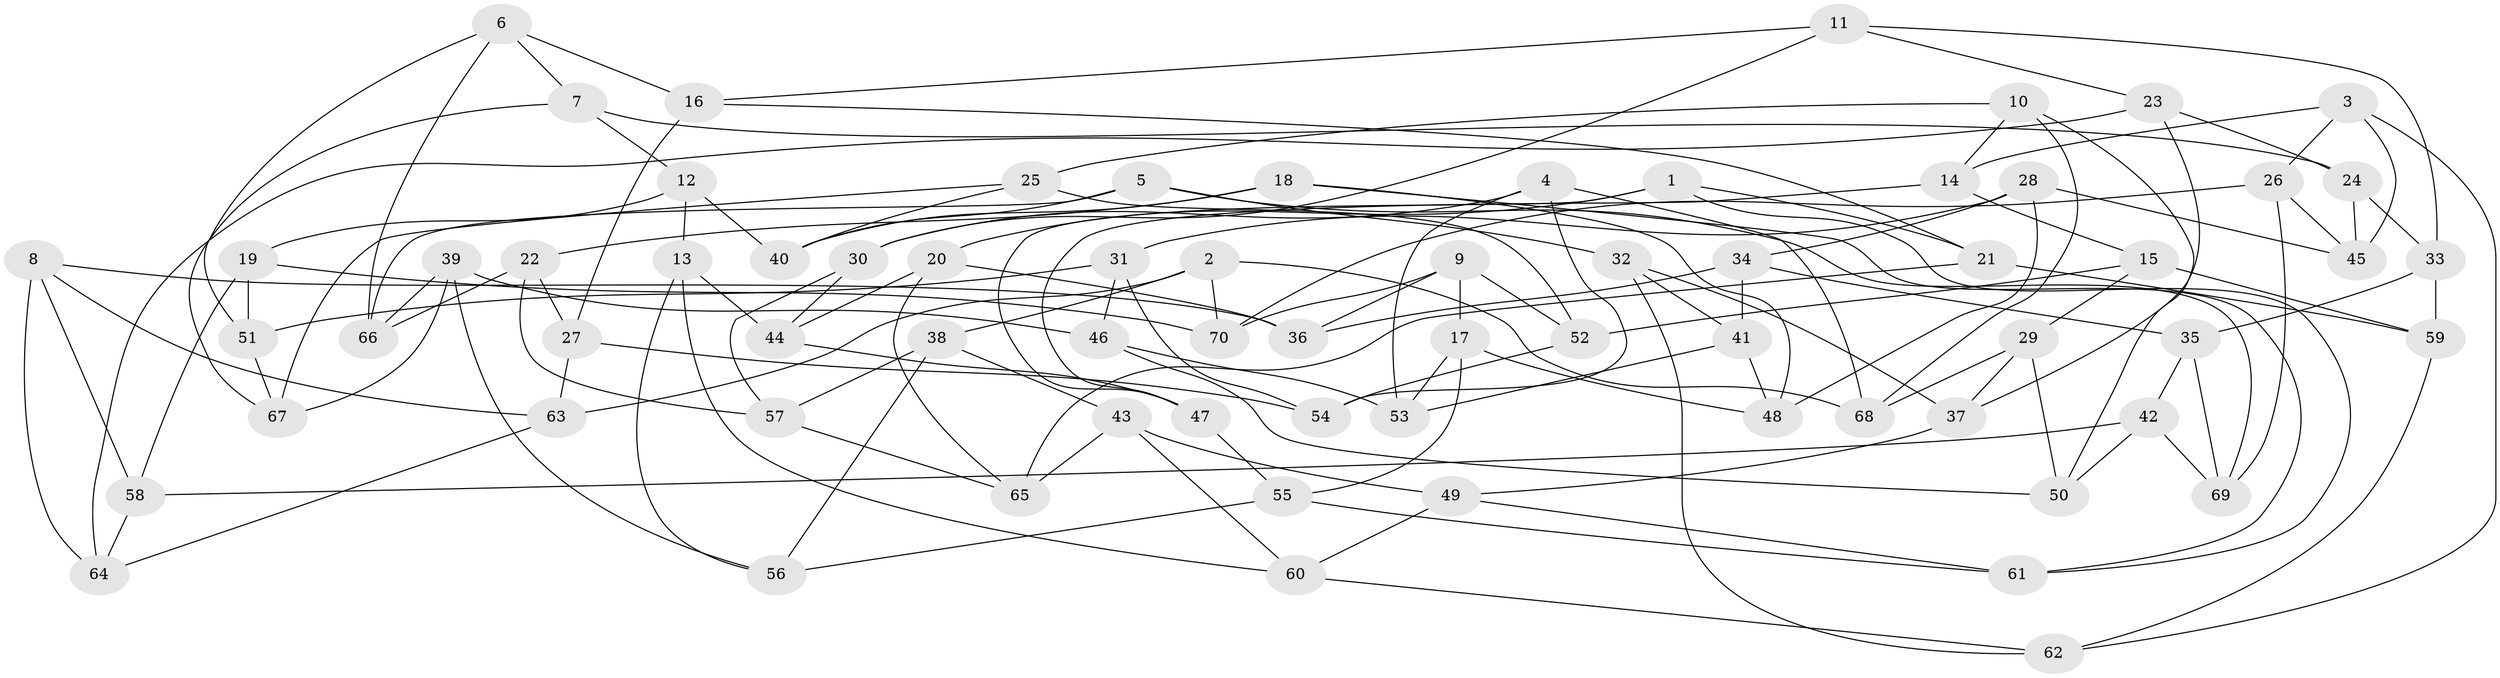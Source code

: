 // Generated by graph-tools (version 1.1) at 2025/11/02/27/25 16:11:48]
// undirected, 70 vertices, 140 edges
graph export_dot {
graph [start="1"]
  node [color=gray90,style=filled];
  1;
  2;
  3;
  4;
  5;
  6;
  7;
  8;
  9;
  10;
  11;
  12;
  13;
  14;
  15;
  16;
  17;
  18;
  19;
  20;
  21;
  22;
  23;
  24;
  25;
  26;
  27;
  28;
  29;
  30;
  31;
  32;
  33;
  34;
  35;
  36;
  37;
  38;
  39;
  40;
  41;
  42;
  43;
  44;
  45;
  46;
  47;
  48;
  49;
  50;
  51;
  52;
  53;
  54;
  55;
  56;
  57;
  58;
  59;
  60;
  61;
  62;
  63;
  64;
  65;
  66;
  67;
  68;
  69;
  70;
  1 -- 21;
  1 -- 20;
  1 -- 47;
  1 -- 61;
  2 -- 38;
  2 -- 68;
  2 -- 70;
  2 -- 63;
  3 -- 62;
  3 -- 26;
  3 -- 45;
  3 -- 14;
  4 -- 68;
  4 -- 54;
  4 -- 30;
  4 -- 53;
  5 -- 69;
  5 -- 66;
  5 -- 32;
  5 -- 40;
  6 -- 66;
  6 -- 16;
  6 -- 51;
  6 -- 7;
  7 -- 24;
  7 -- 67;
  7 -- 12;
  8 -- 58;
  8 -- 36;
  8 -- 63;
  8 -- 64;
  9 -- 70;
  9 -- 52;
  9 -- 17;
  9 -- 36;
  10 -- 25;
  10 -- 50;
  10 -- 14;
  10 -- 68;
  11 -- 23;
  11 -- 30;
  11 -- 16;
  11 -- 33;
  12 -- 40;
  12 -- 19;
  12 -- 13;
  13 -- 44;
  13 -- 60;
  13 -- 56;
  14 -- 47;
  14 -- 15;
  15 -- 59;
  15 -- 29;
  15 -- 52;
  16 -- 21;
  16 -- 27;
  17 -- 48;
  17 -- 55;
  17 -- 53;
  18 -- 22;
  18 -- 61;
  18 -- 48;
  18 -- 40;
  19 -- 58;
  19 -- 51;
  19 -- 70;
  20 -- 44;
  20 -- 65;
  20 -- 36;
  21 -- 59;
  21 -- 65;
  22 -- 57;
  22 -- 27;
  22 -- 66;
  23 -- 37;
  23 -- 64;
  23 -- 24;
  24 -- 33;
  24 -- 45;
  25 -- 52;
  25 -- 67;
  25 -- 40;
  26 -- 69;
  26 -- 45;
  26 -- 70;
  27 -- 54;
  27 -- 63;
  28 -- 34;
  28 -- 31;
  28 -- 48;
  28 -- 45;
  29 -- 68;
  29 -- 37;
  29 -- 50;
  30 -- 57;
  30 -- 44;
  31 -- 54;
  31 -- 51;
  31 -- 46;
  32 -- 62;
  32 -- 41;
  32 -- 37;
  33 -- 59;
  33 -- 35;
  34 -- 36;
  34 -- 35;
  34 -- 41;
  35 -- 42;
  35 -- 69;
  37 -- 49;
  38 -- 43;
  38 -- 57;
  38 -- 56;
  39 -- 66;
  39 -- 56;
  39 -- 67;
  39 -- 46;
  41 -- 53;
  41 -- 48;
  42 -- 50;
  42 -- 69;
  42 -- 58;
  43 -- 60;
  43 -- 65;
  43 -- 49;
  44 -- 47;
  46 -- 53;
  46 -- 50;
  47 -- 55;
  49 -- 61;
  49 -- 60;
  51 -- 67;
  52 -- 54;
  55 -- 61;
  55 -- 56;
  57 -- 65;
  58 -- 64;
  59 -- 62;
  60 -- 62;
  63 -- 64;
}
